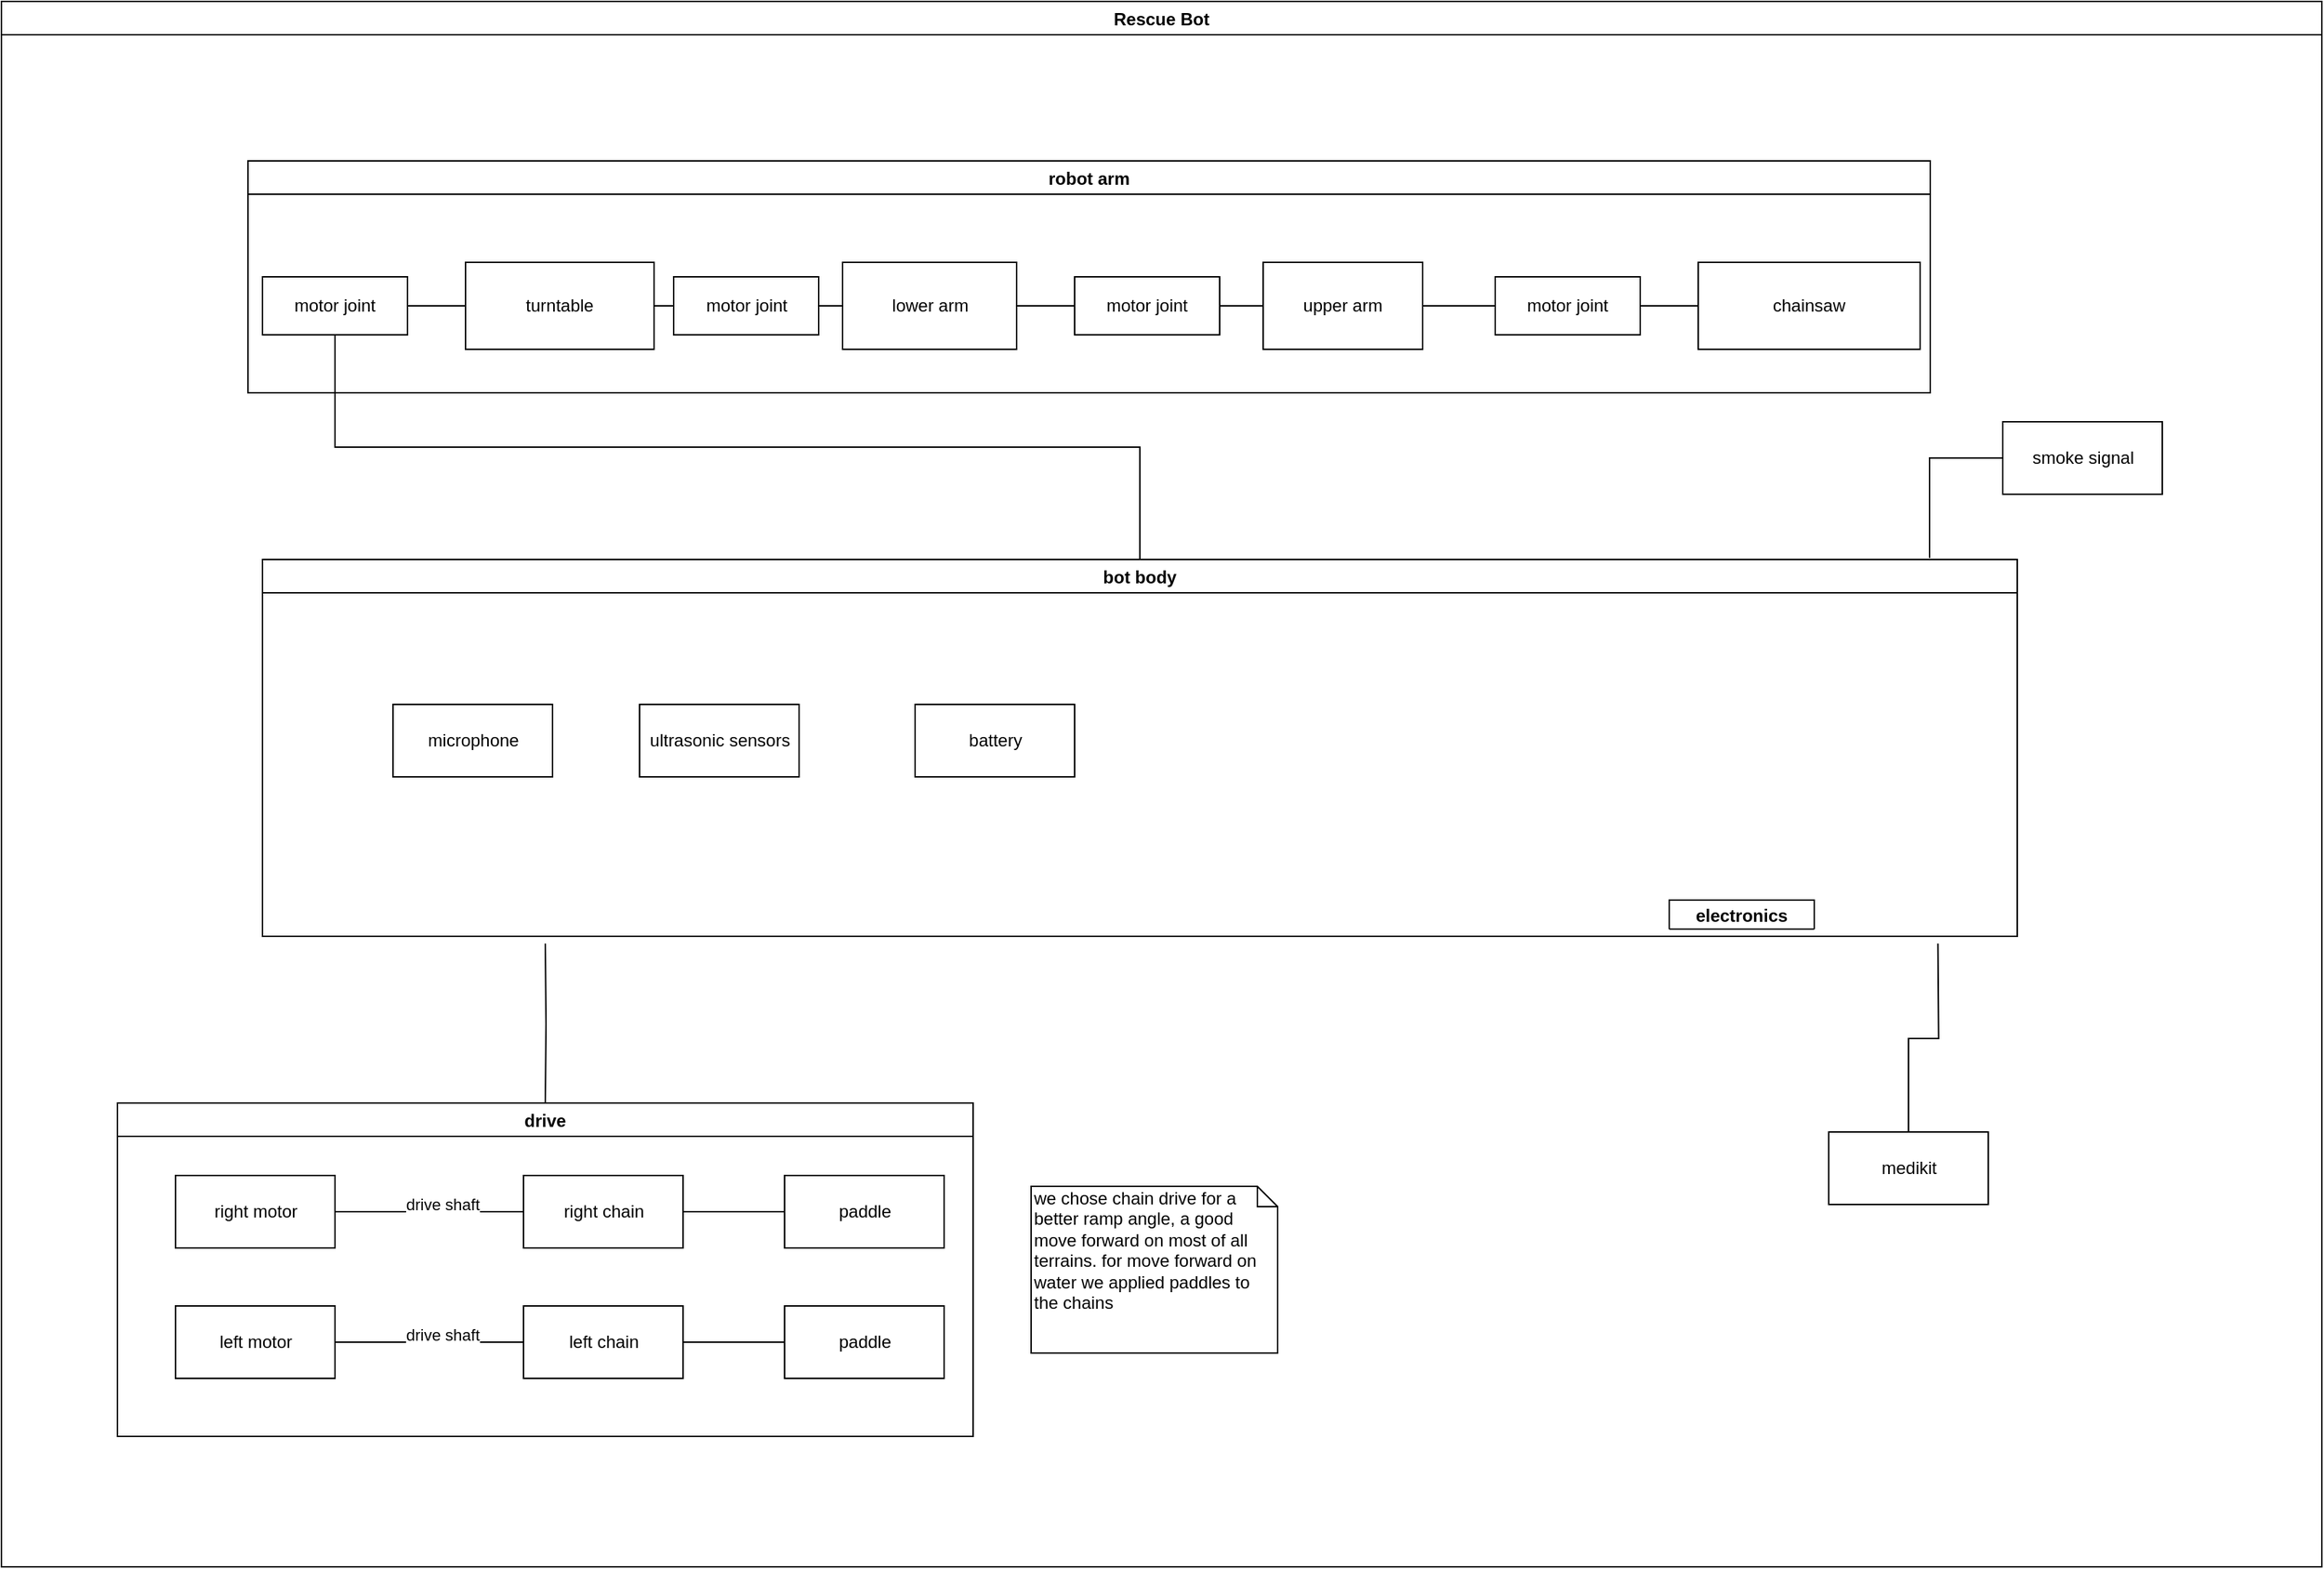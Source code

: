 <mxfile version="13.6.2" type="device"><diagram id="-ID081znoGWdrwDQPx3j" name="Page-1"><mxGraphModel dx="3253" dy="2494" grid="1" gridSize="10" guides="1" tooltips="1" connect="1" arrows="1" fold="1" page="1" pageScale="1" pageWidth="827" pageHeight="1169" math="0" shadow="0"><root><mxCell id="0"/><mxCell id="1" parent="0"/><mxCell id="njIVdxhxrdrP8Ad7gojx-10" value="Rescue Bot" style="swimlane;" vertex="1" parent="1"><mxGeometry x="-120" y="-30" width="1600" height="1080" as="geometry"/></mxCell><mxCell id="njIVdxhxrdrP8Ad7gojx-1" value="drive" style="swimlane;" vertex="1" parent="njIVdxhxrdrP8Ad7gojx-10"><mxGeometry x="80" y="760" width="590" height="230" as="geometry"><mxRectangle x="80" y="760" width="60" height="23" as="alternateBounds"/></mxGeometry></mxCell><mxCell id="njIVdxhxrdrP8Ad7gojx-4" style="edgeStyle=orthogonalEdgeStyle;rounded=0;orthogonalLoop=1;jettySize=auto;html=1;exitX=1;exitY=0.5;exitDx=0;exitDy=0;entryX=0;entryY=0.5;entryDx=0;entryDy=0;endArrow=none;endFill=0;" edge="1" parent="njIVdxhxrdrP8Ad7gojx-1" source="njIVdxhxrdrP8Ad7gojx-2" target="njIVdxhxrdrP8Ad7gojx-3"><mxGeometry relative="1" as="geometry"/></mxCell><mxCell id="njIVdxhxrdrP8Ad7gojx-5" value="drive shaft" style="edgeLabel;html=1;align=center;verticalAlign=middle;resizable=0;points=[];" vertex="1" connectable="0" parent="njIVdxhxrdrP8Ad7gojx-4"><mxGeometry x="-0.15" y="-4" relative="1" as="geometry"><mxPoint x="18" y="-9" as="offset"/></mxGeometry></mxCell><mxCell id="njIVdxhxrdrP8Ad7gojx-2" value="right motor" style="html=1;" vertex="1" parent="njIVdxhxrdrP8Ad7gojx-1"><mxGeometry x="40" y="50" width="110" height="50" as="geometry"/></mxCell><mxCell id="njIVdxhxrdrP8Ad7gojx-26" style="edgeStyle=orthogonalEdgeStyle;rounded=0;orthogonalLoop=1;jettySize=auto;html=1;exitX=1;exitY=0.5;exitDx=0;exitDy=0;entryX=0;entryY=0.5;entryDx=0;entryDy=0;endArrow=none;endFill=0;" edge="1" parent="njIVdxhxrdrP8Ad7gojx-1" source="njIVdxhxrdrP8Ad7gojx-3" target="njIVdxhxrdrP8Ad7gojx-24"><mxGeometry relative="1" as="geometry"/></mxCell><mxCell id="njIVdxhxrdrP8Ad7gojx-3" value="right chain" style="html=1;" vertex="1" parent="njIVdxhxrdrP8Ad7gojx-1"><mxGeometry x="280" y="50" width="110" height="50" as="geometry"/></mxCell><mxCell id="njIVdxhxrdrP8Ad7gojx-8" value="left motor" style="html=1;" vertex="1" parent="njIVdxhxrdrP8Ad7gojx-1"><mxGeometry x="40" y="140" width="110" height="50" as="geometry"/></mxCell><mxCell id="njIVdxhxrdrP8Ad7gojx-27" style="edgeStyle=orthogonalEdgeStyle;rounded=0;orthogonalLoop=1;jettySize=auto;html=1;exitX=1;exitY=0.5;exitDx=0;exitDy=0;entryX=0;entryY=0.5;entryDx=0;entryDy=0;endArrow=none;endFill=0;" edge="1" parent="njIVdxhxrdrP8Ad7gojx-1" source="njIVdxhxrdrP8Ad7gojx-9" target="njIVdxhxrdrP8Ad7gojx-25"><mxGeometry relative="1" as="geometry"/></mxCell><mxCell id="njIVdxhxrdrP8Ad7gojx-9" value="left chain" style="html=1;" vertex="1" parent="njIVdxhxrdrP8Ad7gojx-1"><mxGeometry x="280" y="140" width="110" height="50" as="geometry"/></mxCell><mxCell id="njIVdxhxrdrP8Ad7gojx-6" style="edgeStyle=orthogonalEdgeStyle;rounded=0;orthogonalLoop=1;jettySize=auto;html=1;exitX=1;exitY=0.5;exitDx=0;exitDy=0;entryX=0;entryY=0.5;entryDx=0;entryDy=0;endArrow=none;endFill=0;" edge="1" parent="njIVdxhxrdrP8Ad7gojx-1" source="njIVdxhxrdrP8Ad7gojx-8" target="njIVdxhxrdrP8Ad7gojx-9"><mxGeometry relative="1" as="geometry"/></mxCell><mxCell id="njIVdxhxrdrP8Ad7gojx-7" value="drive shaft" style="edgeLabel;html=1;align=center;verticalAlign=middle;resizable=0;points=[];" vertex="1" connectable="0" parent="njIVdxhxrdrP8Ad7gojx-6"><mxGeometry x="-0.15" y="-4" relative="1" as="geometry"><mxPoint x="18" y="-9" as="offset"/></mxGeometry></mxCell><mxCell id="njIVdxhxrdrP8Ad7gojx-24" value="paddle" style="html=1;" vertex="1" parent="njIVdxhxrdrP8Ad7gojx-1"><mxGeometry x="460" y="50" width="110" height="50" as="geometry"/></mxCell><mxCell id="njIVdxhxrdrP8Ad7gojx-25" value="paddle" style="html=1;" vertex="1" parent="njIVdxhxrdrP8Ad7gojx-1"><mxGeometry x="460" y="140" width="110" height="50" as="geometry"/></mxCell><mxCell id="njIVdxhxrdrP8Ad7gojx-12" value="electronics" style="swimlane;" vertex="1" collapsed="1" parent="njIVdxhxrdrP8Ad7gojx-10"><mxGeometry x="1150" y="620" width="100" height="20" as="geometry"><mxRectangle x="610" y="110" width="340" height="200" as="alternateBounds"/></mxGeometry></mxCell><mxCell id="njIVdxhxrdrP8Ad7gojx-13" value="robot arm" style="swimlane;" vertex="1" parent="njIVdxhxrdrP8Ad7gojx-10"><mxGeometry x="170" y="110" width="1160" height="160" as="geometry"/></mxCell><mxCell id="njIVdxhxrdrP8Ad7gojx-15" value="chainsaw" style="whiteSpace=wrap;html=1;align=center;" vertex="1" parent="njIVdxhxrdrP8Ad7gojx-13"><mxGeometry x="1000" y="70" width="153" height="60" as="geometry"/></mxCell><mxCell id="njIVdxhxrdrP8Ad7gojx-22" style="edgeStyle=orthogonalEdgeStyle;rounded=0;orthogonalLoop=1;jettySize=auto;html=1;exitX=1;exitY=0.5;exitDx=0;exitDy=0;endArrow=none;endFill=0;entryX=0;entryY=0.5;entryDx=0;entryDy=0;" edge="1" parent="njIVdxhxrdrP8Ad7gojx-13" source="njIVdxhxrdrP8Ad7gojx-16" target="njIVdxhxrdrP8Ad7gojx-31"><mxGeometry relative="1" as="geometry"><mxPoint x="830" y="110" as="targetPoint"/></mxGeometry></mxCell><mxCell id="njIVdxhxrdrP8Ad7gojx-16" value="upper arm" style="whiteSpace=wrap;html=1;align=center;" vertex="1" parent="njIVdxhxrdrP8Ad7gojx-13"><mxGeometry x="700" y="70" width="110" height="60" as="geometry"/></mxCell><mxCell id="njIVdxhxrdrP8Ad7gojx-21" style="edgeStyle=orthogonalEdgeStyle;rounded=0;orthogonalLoop=1;jettySize=auto;html=1;exitX=1;exitY=0.5;exitDx=0;exitDy=0;endArrow=none;endFill=0;entryX=0;entryY=0.5;entryDx=0;entryDy=0;" edge="1" parent="njIVdxhxrdrP8Ad7gojx-13" source="njIVdxhxrdrP8Ad7gojx-17" target="njIVdxhxrdrP8Ad7gojx-30"><mxGeometry relative="1" as="geometry"><mxPoint x="560" y="100" as="targetPoint"/></mxGeometry></mxCell><mxCell id="njIVdxhxrdrP8Ad7gojx-17" value="lower arm" style="html=1;" vertex="1" parent="njIVdxhxrdrP8Ad7gojx-13"><mxGeometry x="410" y="70" width="120" height="60" as="geometry"/></mxCell><mxCell id="njIVdxhxrdrP8Ad7gojx-35" style="edgeStyle=orthogonalEdgeStyle;rounded=0;orthogonalLoop=1;jettySize=auto;html=1;exitX=1;exitY=0.5;exitDx=0;exitDy=0;entryX=0;entryY=0.5;entryDx=0;entryDy=0;endArrow=none;endFill=0;" edge="1" parent="njIVdxhxrdrP8Ad7gojx-13" source="njIVdxhxrdrP8Ad7gojx-18" target="njIVdxhxrdrP8Ad7gojx-29"><mxGeometry relative="1" as="geometry"/></mxCell><mxCell id="njIVdxhxrdrP8Ad7gojx-18" value="turntable" style="whiteSpace=wrap;html=1;align=center;" vertex="1" parent="njIVdxhxrdrP8Ad7gojx-13"><mxGeometry x="150" y="70" width="130" height="60" as="geometry"/></mxCell><mxCell id="njIVdxhxrdrP8Ad7gojx-32" style="edgeStyle=orthogonalEdgeStyle;rounded=0;orthogonalLoop=1;jettySize=auto;html=1;exitX=1;exitY=0.5;exitDx=0;exitDy=0;entryX=0;entryY=0.5;entryDx=0;entryDy=0;endArrow=none;endFill=0;" edge="1" parent="njIVdxhxrdrP8Ad7gojx-13" source="njIVdxhxrdrP8Ad7gojx-31" target="njIVdxhxrdrP8Ad7gojx-15"><mxGeometry relative="1" as="geometry"/></mxCell><mxCell id="njIVdxhxrdrP8Ad7gojx-31" value="motor joint" style="whiteSpace=wrap;html=1;align=center;" vertex="1" parent="njIVdxhxrdrP8Ad7gojx-13"><mxGeometry x="860" y="80" width="100" height="40" as="geometry"/></mxCell><mxCell id="njIVdxhxrdrP8Ad7gojx-33" style="edgeStyle=orthogonalEdgeStyle;rounded=0;orthogonalLoop=1;jettySize=auto;html=1;exitX=1;exitY=0.5;exitDx=0;exitDy=0;entryX=0;entryY=0.5;entryDx=0;entryDy=0;endArrow=none;endFill=0;" edge="1" parent="njIVdxhxrdrP8Ad7gojx-13" source="njIVdxhxrdrP8Ad7gojx-30" target="njIVdxhxrdrP8Ad7gojx-16"><mxGeometry relative="1" as="geometry"/></mxCell><mxCell id="njIVdxhxrdrP8Ad7gojx-30" value="motor joint" style="whiteSpace=wrap;html=1;align=center;" vertex="1" parent="njIVdxhxrdrP8Ad7gojx-13"><mxGeometry x="570" y="80" width="100" height="40" as="geometry"/></mxCell><mxCell id="njIVdxhxrdrP8Ad7gojx-34" style="edgeStyle=orthogonalEdgeStyle;rounded=0;orthogonalLoop=1;jettySize=auto;html=1;exitX=1;exitY=0.5;exitDx=0;exitDy=0;entryX=0;entryY=0.5;entryDx=0;entryDy=0;endArrow=none;endFill=0;" edge="1" parent="njIVdxhxrdrP8Ad7gojx-13" source="njIVdxhxrdrP8Ad7gojx-29" target="njIVdxhxrdrP8Ad7gojx-17"><mxGeometry relative="1" as="geometry"/></mxCell><mxCell id="njIVdxhxrdrP8Ad7gojx-29" value="motor joint" style="whiteSpace=wrap;html=1;align=center;" vertex="1" parent="njIVdxhxrdrP8Ad7gojx-13"><mxGeometry x="293.5" y="80" width="100" height="40" as="geometry"/></mxCell><mxCell id="njIVdxhxrdrP8Ad7gojx-36" style="edgeStyle=orthogonalEdgeStyle;rounded=0;orthogonalLoop=1;jettySize=auto;html=1;exitX=1;exitY=0.5;exitDx=0;exitDy=0;entryX=0;entryY=0.5;entryDx=0;entryDy=0;endArrow=none;endFill=0;" edge="1" parent="njIVdxhxrdrP8Ad7gojx-13" source="njIVdxhxrdrP8Ad7gojx-28" target="njIVdxhxrdrP8Ad7gojx-18"><mxGeometry relative="1" as="geometry"/></mxCell><mxCell id="njIVdxhxrdrP8Ad7gojx-28" value="motor joint" style="whiteSpace=wrap;html=1;align=center;" vertex="1" parent="njIVdxhxrdrP8Ad7gojx-13"><mxGeometry x="10" y="80" width="100" height="40" as="geometry"/></mxCell><mxCell id="njIVdxhxrdrP8Ad7gojx-23" value="we chose chain drive for a better ramp angle, a good move forward on most of all terrains. for move forward on water we applied paddles to the chains" style="shape=note;whiteSpace=wrap;html=1;size=14;verticalAlign=top;align=left;spacingTop=-6;" vertex="1" parent="njIVdxhxrdrP8Ad7gojx-10"><mxGeometry x="710" y="817.5" width="170" height="115" as="geometry"/></mxCell><mxCell id="njIVdxhxrdrP8Ad7gojx-38" value="bot body" style="swimlane;" vertex="1" parent="njIVdxhxrdrP8Ad7gojx-10"><mxGeometry x="180" y="385" width="1210" height="260" as="geometry"/></mxCell><mxCell id="njIVdxhxrdrP8Ad7gojx-66" value="microphone" style="html=1;" vertex="1" parent="njIVdxhxrdrP8Ad7gojx-38"><mxGeometry x="90" y="100" width="110" height="50" as="geometry"/></mxCell><mxCell id="njIVdxhxrdrP8Ad7gojx-68" value="ultrasonic sensors" style="html=1;" vertex="1" parent="njIVdxhxrdrP8Ad7gojx-38"><mxGeometry x="260" y="100" width="110" height="50" as="geometry"/></mxCell><mxCell id="njIVdxhxrdrP8Ad7gojx-69" value="battery" style="html=1;" vertex="1" parent="njIVdxhxrdrP8Ad7gojx-38"><mxGeometry x="450" y="100" width="110" height="50" as="geometry"/></mxCell><mxCell id="njIVdxhxrdrP8Ad7gojx-40" style="edgeStyle=orthogonalEdgeStyle;rounded=0;orthogonalLoop=1;jettySize=auto;html=1;exitX=0.5;exitY=0;exitDx=0;exitDy=0;entryX=0.5;entryY=1;entryDx=0;entryDy=0;endArrow=none;endFill=0;" edge="1" parent="njIVdxhxrdrP8Ad7gojx-10" source="njIVdxhxrdrP8Ad7gojx-38" target="njIVdxhxrdrP8Ad7gojx-28"><mxGeometry relative="1" as="geometry"/></mxCell><mxCell id="njIVdxhxrdrP8Ad7gojx-41" style="edgeStyle=orthogonalEdgeStyle;rounded=0;orthogonalLoop=1;jettySize=auto;html=1;entryX=0.5;entryY=0;entryDx=0;entryDy=0;endArrow=none;endFill=0;" edge="1" parent="njIVdxhxrdrP8Ad7gojx-10" target="njIVdxhxrdrP8Ad7gojx-1"><mxGeometry relative="1" as="geometry"><mxPoint x="375" y="650" as="sourcePoint"/></mxGeometry></mxCell><mxCell id="njIVdxhxrdrP8Ad7gojx-62" value="medikit" style="html=1;" vertex="1" parent="njIVdxhxrdrP8Ad7gojx-10"><mxGeometry x="1260" y="780" width="110" height="50" as="geometry"/></mxCell><mxCell id="njIVdxhxrdrP8Ad7gojx-67" style="edgeStyle=orthogonalEdgeStyle;rounded=0;orthogonalLoop=1;jettySize=auto;html=1;exitX=0;exitY=0.5;exitDx=0;exitDy=0;entryX=0.95;entryY=-0.004;entryDx=0;entryDy=0;entryPerimeter=0;endArrow=none;endFill=0;" edge="1" parent="njIVdxhxrdrP8Ad7gojx-10" source="njIVdxhxrdrP8Ad7gojx-65" target="njIVdxhxrdrP8Ad7gojx-38"><mxGeometry relative="1" as="geometry"/></mxCell><mxCell id="njIVdxhxrdrP8Ad7gojx-65" value="smoke signal" style="html=1;" vertex="1" parent="njIVdxhxrdrP8Ad7gojx-10"><mxGeometry x="1380" y="290" width="110" height="50" as="geometry"/></mxCell><mxCell id="njIVdxhxrdrP8Ad7gojx-63" style="edgeStyle=orthogonalEdgeStyle;rounded=0;orthogonalLoop=1;jettySize=auto;html=1;exitX=0.5;exitY=0;exitDx=0;exitDy=0;endArrow=none;endFill=0;" edge="1" parent="1" source="njIVdxhxrdrP8Ad7gojx-62"><mxGeometry relative="1" as="geometry"><mxPoint x="1215.294" y="620" as="targetPoint"/></mxGeometry></mxCell></root></mxGraphModel></diagram></mxfile>